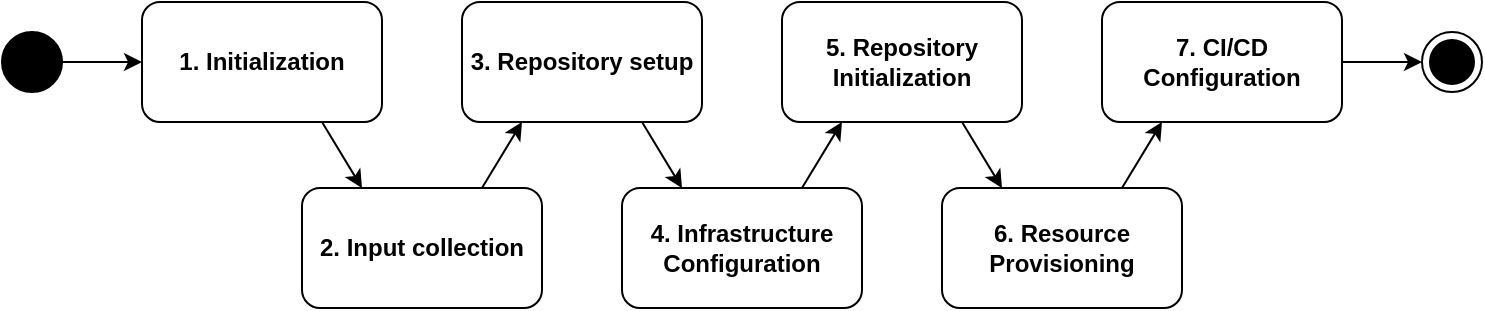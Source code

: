 <mxfile>
    <diagram id="Cr1rhuQCZY66u7uboeyu" name="Page-1">
        <mxGraphModel dx="737" dy="691" grid="1" gridSize="10" guides="1" tooltips="1" connect="1" arrows="1" fold="1" page="1" pageScale="1" pageWidth="850" pageHeight="1100" math="0" shadow="0">
            <root>
                <mxCell id="0"/>
                <mxCell id="1" parent="0"/>
                <mxCell id="2" value="&lt;b&gt;2. Input collection&lt;/b&gt;" style="rounded=1;whiteSpace=wrap;html=1;" parent="1" vertex="1">
                    <mxGeometry x="200" y="413" width="120" height="60" as="geometry"/>
                </mxCell>
                <mxCell id="3" value="&lt;b&gt;1. Initialization&lt;/b&gt;" style="rounded=1;whiteSpace=wrap;html=1;" parent="1" vertex="1">
                    <mxGeometry x="120" y="320" width="120" height="60" as="geometry"/>
                </mxCell>
                <mxCell id="4" value="&lt;b&gt;3. Repository setup&lt;/b&gt;" style="rounded=1;whiteSpace=wrap;html=1;" parent="1" vertex="1">
                    <mxGeometry x="280" y="320" width="120" height="60" as="geometry"/>
                </mxCell>
                <mxCell id="5" value="&lt;b&gt;4.&amp;nbsp;&lt;/b&gt;&lt;span class=&quot;notion-enable-hover&quot; data-token-index=&quot;0&quot; style=&quot;font-weight:600&quot;&gt;Infrastructure Configuration&lt;/span&gt;" style="rounded=1;whiteSpace=wrap;html=1;" parent="1" vertex="1">
                    <mxGeometry x="360" y="413" width="120" height="60" as="geometry"/>
                </mxCell>
                <mxCell id="6" value="&lt;b&gt;5.&amp;nbsp;&lt;/b&gt;&lt;span class=&quot;notion-enable-hover&quot; data-token-index=&quot;0&quot; style=&quot;font-weight:600&quot;&gt;Repository Initialization&lt;/span&gt;" style="rounded=1;whiteSpace=wrap;html=1;" parent="1" vertex="1">
                    <mxGeometry x="440" y="320" width="120" height="60" as="geometry"/>
                </mxCell>
                <mxCell id="7" value="&lt;b&gt;6.&lt;/b&gt;&amp;nbsp;&lt;span class=&quot;notion-enable-hover&quot; data-token-index=&quot;0&quot; style=&quot;font-weight:600&quot;&gt;Resource Provisioning&lt;/span&gt;" style="rounded=1;whiteSpace=wrap;html=1;" parent="1" vertex="1">
                    <mxGeometry x="520" y="413" width="120" height="60" as="geometry"/>
                </mxCell>
                <mxCell id="8" style="edgeStyle=orthogonalEdgeStyle;rounded=0;orthogonalLoop=1;jettySize=auto;html=1;exitX=1;exitY=0.5;exitDx=0;exitDy=0;" parent="1" source="9" target="18" edge="1">
                    <mxGeometry relative="1" as="geometry"/>
                </mxCell>
                <mxCell id="9" value="&lt;b&gt;7.&amp;nbsp;&lt;/b&gt;&lt;span class=&quot;notion-enable-hover&quot; data-token-index=&quot;0&quot; style=&quot;font-weight:600&quot;&gt;CI/CD Configuration&lt;/span&gt;" style="rounded=1;whiteSpace=wrap;html=1;" parent="1" vertex="1">
                    <mxGeometry x="600" y="320" width="120" height="60" as="geometry"/>
                </mxCell>
                <mxCell id="12" value="" style="endArrow=classic;html=1;rounded=0;exitX=0.75;exitY=1;exitDx=0;exitDy=0;entryX=0.25;entryY=0;entryDx=0;entryDy=0;" parent="1" edge="1">
                    <mxGeometry width="50" height="50" relative="1" as="geometry">
                        <mxPoint x="370" y="380" as="sourcePoint"/>
                        <mxPoint x="390" y="413" as="targetPoint"/>
                    </mxGeometry>
                </mxCell>
                <mxCell id="13" value="" style="endArrow=classic;html=1;rounded=0;exitX=0.75;exitY=0;exitDx=0;exitDy=0;entryX=0.25;entryY=1;entryDx=0;entryDy=0;" parent="1" edge="1">
                    <mxGeometry width="50" height="50" relative="1" as="geometry">
                        <mxPoint x="450" y="413" as="sourcePoint"/>
                        <mxPoint x="470" y="380" as="targetPoint"/>
                    </mxGeometry>
                </mxCell>
                <mxCell id="14" value="" style="endArrow=classic;html=1;rounded=0;exitX=0.75;exitY=1;exitDx=0;exitDy=0;entryX=0.25;entryY=0;entryDx=0;entryDy=0;" parent="1" edge="1">
                    <mxGeometry width="50" height="50" relative="1" as="geometry">
                        <mxPoint x="530" y="380" as="sourcePoint"/>
                        <mxPoint x="550" y="413" as="targetPoint"/>
                    </mxGeometry>
                </mxCell>
                <mxCell id="15" value="" style="endArrow=classic;html=1;rounded=0;exitX=0.75;exitY=0;exitDx=0;exitDy=0;entryX=0.25;entryY=1;entryDx=0;entryDy=0;" parent="1" edge="1">
                    <mxGeometry width="50" height="50" relative="1" as="geometry">
                        <mxPoint x="610" y="413" as="sourcePoint"/>
                        <mxPoint x="630" y="380" as="targetPoint"/>
                    </mxGeometry>
                </mxCell>
                <mxCell id="21" style="edgeStyle=none;html=1;exitX=1;exitY=0.5;exitDx=0;exitDy=0;entryX=0;entryY=0.5;entryDx=0;entryDy=0;" parent="1" source="17" target="3" edge="1">
                    <mxGeometry relative="1" as="geometry"/>
                </mxCell>
                <mxCell id="17" value="" style="ellipse;fillColor=strokeColor;html=1;" parent="1" vertex="1">
                    <mxGeometry x="50" y="335" width="30" height="30" as="geometry"/>
                </mxCell>
                <mxCell id="18" value="" style="ellipse;html=1;shape=endState;fillColor=strokeColor;" parent="1" vertex="1">
                    <mxGeometry x="760" y="335" width="30" height="30" as="geometry"/>
                </mxCell>
                <mxCell id="19" value="" style="endArrow=classic;html=1;rounded=0;exitX=0.75;exitY=1;exitDx=0;exitDy=0;entryX=0.25;entryY=0;entryDx=0;entryDy=0;" parent="1" edge="1">
                    <mxGeometry width="50" height="50" relative="1" as="geometry">
                        <mxPoint x="210" y="380" as="sourcePoint"/>
                        <mxPoint x="230" y="413" as="targetPoint"/>
                    </mxGeometry>
                </mxCell>
                <mxCell id="20" value="" style="endArrow=classic;html=1;rounded=0;exitX=0.75;exitY=0;exitDx=0;exitDy=0;entryX=0.25;entryY=1;entryDx=0;entryDy=0;" parent="1" edge="1">
                    <mxGeometry width="50" height="50" relative="1" as="geometry">
                        <mxPoint x="290" y="413" as="sourcePoint"/>
                        <mxPoint x="310" y="380" as="targetPoint"/>
                    </mxGeometry>
                </mxCell>
            </root>
        </mxGraphModel>
    </diagram>
</mxfile>